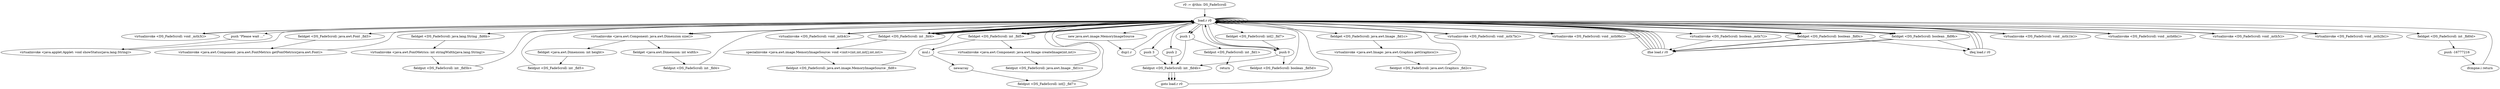 digraph "" {
    "r0 := @this: DS_FadeScroll"
    "load.r r0"
    "r0 := @this: DS_FadeScroll"->"load.r r0";
    "virtualinvoke <DS_FadeScroll: void _mth3()>"
    "load.r r0"->"virtualinvoke <DS_FadeScroll: void _mth3()>";
    "virtualinvoke <DS_FadeScroll: void _mth3()>"->"load.r r0";
    "push \"Please wait ...\""
    "load.r r0"->"push \"Please wait ...\"";
    "virtualinvoke <java.applet.Applet: void showStatus(java.lang.String)>"
    "push \"Please wait ...\""->"virtualinvoke <java.applet.Applet: void showStatus(java.lang.String)>";
    "virtualinvoke <java.applet.Applet: void showStatus(java.lang.String)>"->"load.r r0";
    "load.r r0"->"load.r r0";
    "load.r r0"->"load.r r0";
    "fieldget <DS_FadeScroll: java.awt.Font _fld3>"
    "load.r r0"->"fieldget <DS_FadeScroll: java.awt.Font _fld3>";
    "virtualinvoke <java.awt.Component: java.awt.FontMetrics getFontMetrics(java.awt.Font)>"
    "fieldget <DS_FadeScroll: java.awt.Font _fld3>"->"virtualinvoke <java.awt.Component: java.awt.FontMetrics getFontMetrics(java.awt.Font)>";
    "virtualinvoke <java.awt.Component: java.awt.FontMetrics getFontMetrics(java.awt.Font)>"->"load.r r0";
    "fieldget <DS_FadeScroll: java.lang.String _fld6b>"
    "load.r r0"->"fieldget <DS_FadeScroll: java.lang.String _fld6b>";
    "virtualinvoke <java.awt.FontMetrics: int stringWidth(java.lang.String)>"
    "fieldget <DS_FadeScroll: java.lang.String _fld6b>"->"virtualinvoke <java.awt.FontMetrics: int stringWidth(java.lang.String)>";
    "fieldput <DS_FadeScroll: int _fld5b>"
    "virtualinvoke <java.awt.FontMetrics: int stringWidth(java.lang.String)>"->"fieldput <DS_FadeScroll: int _fld5b>";
    "fieldput <DS_FadeScroll: int _fld5b>"->"load.r r0";
    "load.r r0"->"load.r r0";
    "virtualinvoke <java.awt.Component: java.awt.Dimension size()>"
    "load.r r0"->"virtualinvoke <java.awt.Component: java.awt.Dimension size()>";
    "fieldget <java.awt.Dimension: int width>"
    "virtualinvoke <java.awt.Component: java.awt.Dimension size()>"->"fieldget <java.awt.Dimension: int width>";
    "fieldput <DS_FadeScroll: int _fld4>"
    "fieldget <java.awt.Dimension: int width>"->"fieldput <DS_FadeScroll: int _fld4>";
    "fieldput <DS_FadeScroll: int _fld4>"->"load.r r0";
    "load.r r0"->"load.r r0";
    "load.r r0"->"virtualinvoke <java.awt.Component: java.awt.Dimension size()>";
    "fieldget <java.awt.Dimension: int height>"
    "virtualinvoke <java.awt.Component: java.awt.Dimension size()>"->"fieldget <java.awt.Dimension: int height>";
    "fieldput <DS_FadeScroll: int _fld5>"
    "fieldget <java.awt.Dimension: int height>"->"fieldput <DS_FadeScroll: int _fld5>";
    "fieldput <DS_FadeScroll: int _fld5>"->"load.r r0";
    "virtualinvoke <DS_FadeScroll: void _mth4()>"
    "load.r r0"->"virtualinvoke <DS_FadeScroll: void _mth4()>";
    "virtualinvoke <DS_FadeScroll: void _mth4()>"->"load.r r0";
    "load.r r0"->"load.r r0";
    "fieldget <DS_FadeScroll: int _fld4>"
    "load.r r0"->"fieldget <DS_FadeScroll: int _fld4>";
    "fieldget <DS_FadeScroll: int _fld4>"->"load.r r0";
    "fieldget <DS_FadeScroll: int _fld5>"
    "load.r r0"->"fieldget <DS_FadeScroll: int _fld5>";
    "mul.i"
    "fieldget <DS_FadeScroll: int _fld5>"->"mul.i";
    "newarray"
    "mul.i"->"newarray";
    "fieldput <DS_FadeScroll: int[] _fld7>"
    "newarray"->"fieldput <DS_FadeScroll: int[] _fld7>";
    "fieldput <DS_FadeScroll: int[] _fld7>"->"load.r r0";
    "new java.awt.image.MemoryImageSource"
    "load.r r0"->"new java.awt.image.MemoryImageSource";
    "dup1.r"
    "new java.awt.image.MemoryImageSource"->"dup1.r";
    "dup1.r"->"load.r r0";
    "load.r r0"->"fieldget <DS_FadeScroll: int _fld4>";
    "fieldget <DS_FadeScroll: int _fld4>"->"load.r r0";
    "load.r r0"->"fieldget <DS_FadeScroll: int _fld5>";
    "fieldget <DS_FadeScroll: int _fld5>"->"load.r r0";
    "fieldget <DS_FadeScroll: int[] _fld7>"
    "load.r r0"->"fieldget <DS_FadeScroll: int[] _fld7>";
    "push 0"
    "fieldget <DS_FadeScroll: int[] _fld7>"->"push 0";
    "push 0"->"load.r r0";
    "load.r r0"->"fieldget <DS_FadeScroll: int _fld4>";
    "specialinvoke <java.awt.image.MemoryImageSource: void <init>(int,int,int[],int,int)>"
    "fieldget <DS_FadeScroll: int _fld4>"->"specialinvoke <java.awt.image.MemoryImageSource: void <init>(int,int,int[],int,int)>";
    "fieldput <DS_FadeScroll: java.awt.image.MemoryImageSource _fld8>"
    "specialinvoke <java.awt.image.MemoryImageSource: void <init>(int,int,int[],int,int)>"->"fieldput <DS_FadeScroll: java.awt.image.MemoryImageSource _fld8>";
    "fieldput <DS_FadeScroll: java.awt.image.MemoryImageSource _fld8>"->"load.r r0";
    "load.r r0"->"load.r r0";
    "load.r r0"->"load.r r0";
    "load.r r0"->"fieldget <DS_FadeScroll: int _fld4>";
    "fieldget <DS_FadeScroll: int _fld4>"->"load.r r0";
    "load.r r0"->"fieldget <DS_FadeScroll: int _fld5>";
    "virtualinvoke <java.awt.Component: java.awt.Image createImage(int,int)>"
    "fieldget <DS_FadeScroll: int _fld5>"->"virtualinvoke <java.awt.Component: java.awt.Image createImage(int,int)>";
    "fieldput <DS_FadeScroll: java.awt.Image _fld1c>"
    "virtualinvoke <java.awt.Component: java.awt.Image createImage(int,int)>"->"fieldput <DS_FadeScroll: java.awt.Image _fld1c>";
    "fieldput <DS_FadeScroll: java.awt.Image _fld1c>"->"load.r r0";
    "load.r r0"->"load.r r0";
    "fieldget <DS_FadeScroll: java.awt.Image _fld1c>"
    "load.r r0"->"fieldget <DS_FadeScroll: java.awt.Image _fld1c>";
    "virtualinvoke <java.awt.Image: java.awt.Graphics getGraphics()>"
    "fieldget <DS_FadeScroll: java.awt.Image _fld1c>"->"virtualinvoke <java.awt.Image: java.awt.Graphics getGraphics()>";
    "fieldput <DS_FadeScroll: java.awt.Graphics _fld2c>"
    "virtualinvoke <java.awt.Image: java.awt.Graphics getGraphics()>"->"fieldput <DS_FadeScroll: java.awt.Graphics _fld2c>";
    "fieldput <DS_FadeScroll: java.awt.Graphics _fld2c>"->"load.r r0";
    "virtualinvoke <DS_FadeScroll: void _mth7b()>"
    "load.r r0"->"virtualinvoke <DS_FadeScroll: void _mth7b()>";
    "virtualinvoke <DS_FadeScroll: void _mth7b()>"->"load.r r0";
    "virtualinvoke <DS_FadeScroll: void _mth9b()>"
    "load.r r0"->"virtualinvoke <DS_FadeScroll: void _mth9b()>";
    "virtualinvoke <DS_FadeScroll: void _mth9b()>"->"load.r r0";
    "fieldget <DS_FadeScroll: boolean _fld9b>"
    "load.r r0"->"fieldget <DS_FadeScroll: boolean _fld9b>";
    "ifne load.r r0"
    "fieldget <DS_FadeScroll: boolean _fld9b>"->"ifne load.r r0";
    "ifne load.r r0"->"load.r r0";
    "fieldget <DS_FadeScroll: boolean _fld0c>"
    "load.r r0"->"fieldget <DS_FadeScroll: boolean _fld0c>";
    "fieldget <DS_FadeScroll: boolean _fld0c>"->"ifne load.r r0";
    "ifne load.r r0"->"load.r r0";
    "load.r r0"->"push 0";
    "fieldput <DS_FadeScroll: int _fld4b>"
    "push 0"->"fieldput <DS_FadeScroll: int _fld4b>";
    "goto load.r r0"
    "fieldput <DS_FadeScroll: int _fld4b>"->"goto load.r r0";
    "goto load.r r0"->"load.r r0";
    "virtualinvoke <DS_FadeScroll: void _mth1b()>"
    "load.r r0"->"virtualinvoke <DS_FadeScroll: void _mth1b()>";
    "virtualinvoke <DS_FadeScroll: void _mth1b()>"->"load.r r0";
    "virtualinvoke <DS_FadeScroll: void _mth6b()>"
    "load.r r0"->"virtualinvoke <DS_FadeScroll: void _mth6b()>";
    "virtualinvoke <DS_FadeScroll: void _mth6b()>"->"load.r r0";
    "virtualinvoke <DS_FadeScroll: boolean _mth7()>"
    "load.r r0"->"virtualinvoke <DS_FadeScroll: boolean _mth7()>";
    "virtualinvoke <DS_FadeScroll: boolean _mth7()>"->"ifne load.r r0";
    "ifne load.r r0"->"load.r r0";
    "load.r r0"->"push 0";
    "fieldput <DS_FadeScroll: boolean _fld5d>"
    "push 0"->"fieldput <DS_FadeScroll: boolean _fld5d>";
    "fieldput <DS_FadeScroll: boolean _fld5d>"->"load.r r0";
    "virtualinvoke <DS_FadeScroll: void _mth5()>"
    "load.r r0"->"virtualinvoke <DS_FadeScroll: void _mth5()>";
    "virtualinvoke <DS_FadeScroll: void _mth5()>"->"load.r r0";
    "virtualinvoke <DS_FadeScroll: void _mth2b()>"
    "load.r r0"->"virtualinvoke <DS_FadeScroll: void _mth2b()>";
    "virtualinvoke <DS_FadeScroll: void _mth2b()>"->"load.r r0";
    "fieldget <DS_FadeScroll: int _fld0d>"
    "load.r r0"->"fieldget <DS_FadeScroll: int _fld0d>";
    "push -16777216"
    "fieldget <DS_FadeScroll: int _fld0d>"->"push -16777216";
    "ifcmpne.i return"
    "push -16777216"->"ifcmpne.i return";
    "ifcmpne.i return"->"load.r r0";
    "push 1"
    "load.r r0"->"push 1";
    "fieldput <DS_FadeScroll: int _fld1>"
    "push 1"->"fieldput <DS_FadeScroll: int _fld1>";
    "return"
    "fieldput <DS_FadeScroll: int _fld1>"->"return";
    "ifne load.r r0"->"load.r r0";
    "load.r r0"->"fieldget <DS_FadeScroll: boolean _fld9b>";
    "ifeq load.r r0"
    "fieldget <DS_FadeScroll: boolean _fld9b>"->"ifeq load.r r0";
    "ifeq load.r r0"->"load.r r0";
    "load.r r0"->"fieldget <DS_FadeScroll: boolean _fld0c>";
    "fieldget <DS_FadeScroll: boolean _fld0c>"->"ifne load.r r0";
    "ifne load.r r0"->"load.r r0";
    "load.r r0"->"push 1";
    "push 1"->"fieldput <DS_FadeScroll: int _fld4b>";
    "fieldput <DS_FadeScroll: int _fld4b>"->"goto load.r r0";
    "ifne load.r r0"->"load.r r0";
    "load.r r0"->"fieldget <DS_FadeScroll: boolean _fld9b>";
    "fieldget <DS_FadeScroll: boolean _fld9b>"->"ifne load.r r0";
    "ifne load.r r0"->"load.r r0";
    "load.r r0"->"fieldget <DS_FadeScroll: boolean _fld0c>";
    "fieldget <DS_FadeScroll: boolean _fld0c>"->"ifeq load.r r0";
    "ifeq load.r r0"->"load.r r0";
    "push 2"
    "load.r r0"->"push 2";
    "push 2"->"fieldput <DS_FadeScroll: int _fld4b>";
    "fieldput <DS_FadeScroll: int _fld4b>"->"goto load.r r0";
    "ifeq load.r r0"->"load.r r0";
    "push 3"
    "load.r r0"->"push 3";
    "push 3"->"fieldput <DS_FadeScroll: int _fld4b>";
}
